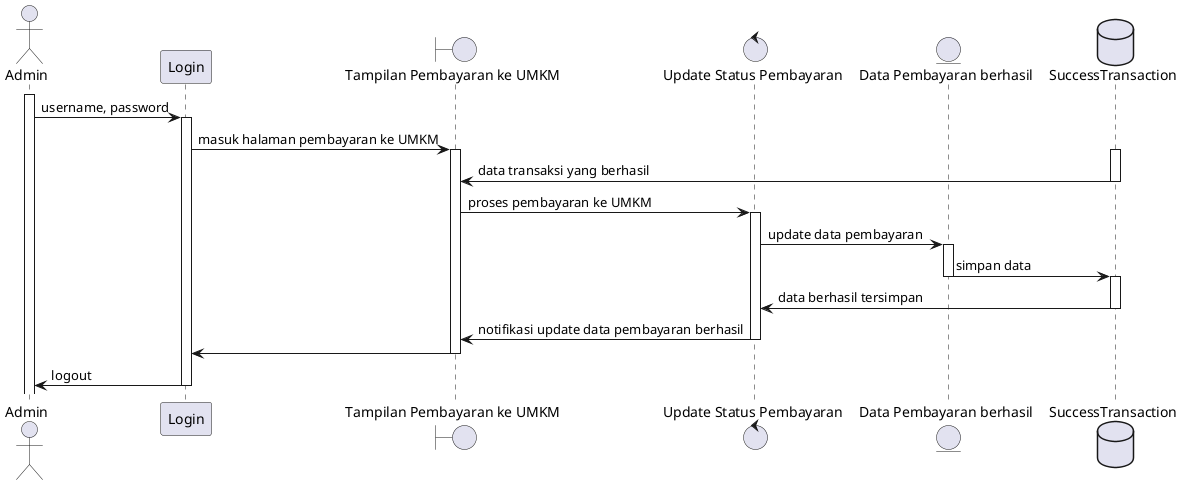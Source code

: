 @startuml

' declare
actor "Admin" as User
participant Login as login
boundary "Tampilan Pembayaran ke UMKM" as payment_to_umkm_view
control "Update Status Pembayaran" as update_success_transaction
entity "Data Pembayaran berhasil" as success_trans_entity
database "SuccessTransaction" as db_success_transaction


' flow
activate User
User -> login : username, password
activate login

login -> payment_to_umkm_view : masuk halaman pembayaran ke UMKM
activate payment_to_umkm_view
activate db_success_transaction
db_success_transaction -> payment_to_umkm_view : data transaksi yang berhasil
deactivate db_success_transaction

payment_to_umkm_view -> update_success_transaction : proses pembayaran ke UMKM
activate update_success_transaction

update_success_transaction -> success_trans_entity : update data pembayaran
activate success_trans_entity

success_trans_entity -> db_success_transaction : simpan data
deactivate success_trans_entity

activate db_success_transaction
db_success_transaction -> update_success_transaction : data berhasil tersimpan
deactivate db_success_transaction

update_success_transaction -> payment_to_umkm_view : notifikasi update data pembayaran berhasil
deactivate update_success_transaction

payment_to_umkm_view -> login
deactivate payment_to_umkm_view

login -> User : logout
deactivate login

@enduml